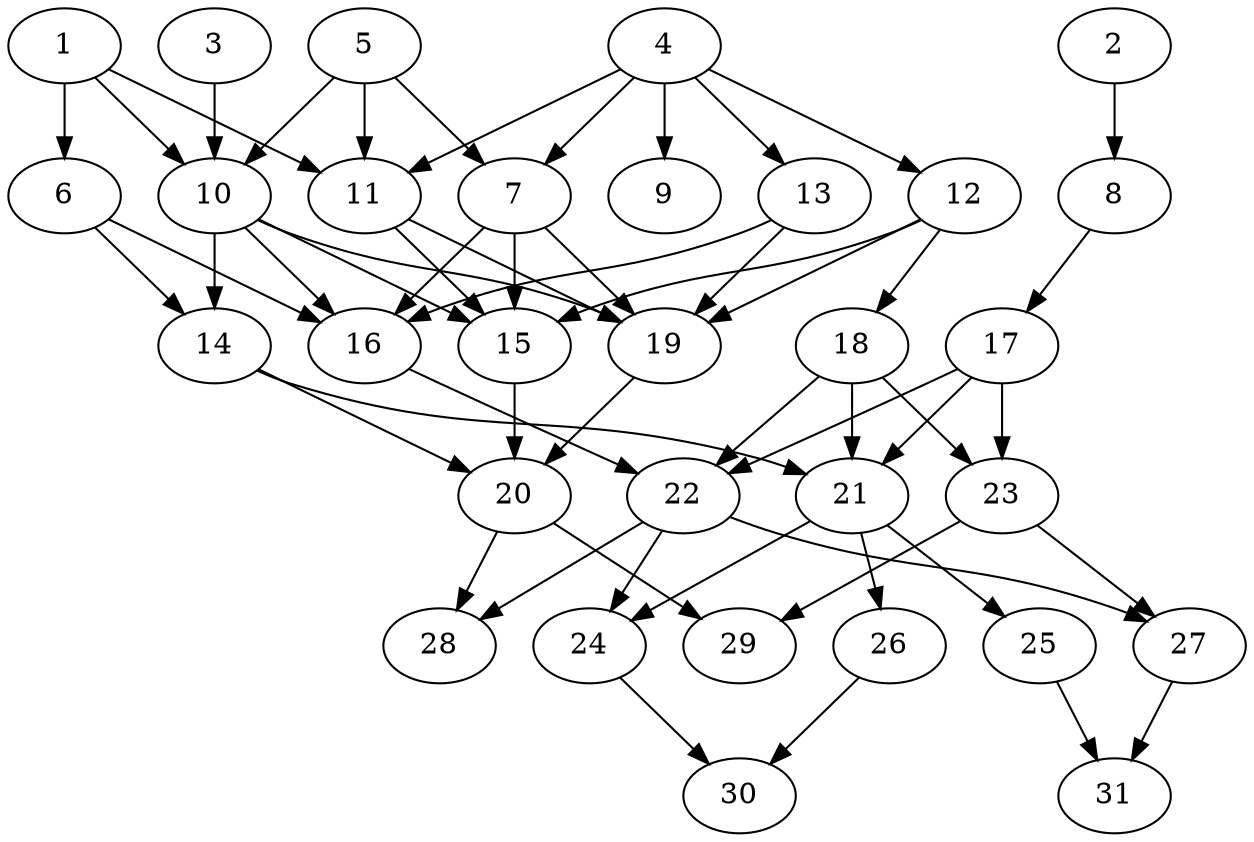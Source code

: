 // DAG (tier=2-normal, mode=compute, n=31, ccr=0.380, fat=0.595, density=0.521, regular=0.472, jump=0.164, mindata=524288, maxdata=8388608)
// DAG automatically generated by daggen at Sun Aug 24 16:33:33 2025
// /home/ermia/Project/Environments/daggen/bin/daggen --dot --ccr 0.380 --fat 0.595 --regular 0.472 --density 0.521 --jump 0.164 --mindata 524288 --maxdata 8388608 -n 31 
digraph G {
  1 [size="11579836066288380", alpha="0.16", expect_size="5789918033144190"]
  1 -> 6 [size ="219215667658752"]
  1 -> 10 [size ="219215667658752"]
  1 -> 11 [size ="219215667658752"]
  2 [size="699024708542899712", alpha="0.02", expect_size="349512354271449856"]
  2 -> 8 [size ="410102804774912"]
  3 [size="718921747260530432", alpha="0.07", expect_size="359460873630265216"]
  3 -> 10 [size ="532450862170112"]
  4 [size="210694159123133497344", alpha="0.14", expect_size="105347079561566748672"]
  4 -> 7 [size ="283264174522368"]
  4 -> 9 [size ="283264174522368"]
  4 -> 11 [size ="283264174522368"]
  4 -> 12 [size ="283264174522368"]
  4 -> 13 [size ="283264174522368"]
  5 [size="4793328556990312", alpha="0.14", expect_size="2396664278495156"]
  5 -> 7 [size ="332943851520000"]
  5 -> 10 [size ="332943851520000"]
  5 -> 11 [size ="332943851520000"]
  6 [size="640377903054188", alpha="0.18", expect_size="320188951527094"]
  6 -> 14 [size ="15062584524800"]
  6 -> 16 [size ="15062584524800"]
  7 [size="77244333638859882496", alpha="0.19", expect_size="38622166819429941248"]
  7 -> 15 [size ="145100109774848"]
  7 -> 16 [size ="145100109774848"]
  7 -> 19 [size ="145100109774848"]
  8 [size="302516378568392576", alpha="0.00", expect_size="151258189284196288"]
  8 -> 17 [size ="109139556564992"]
  9 [size="307855345074585993216", alpha="0.13", expect_size="153927672537292996608"]
  10 [size="9400132664401752", alpha="0.09", expect_size="4700066332200876"]
  10 -> 14 [size ="160049808801792"]
  10 -> 15 [size ="160049808801792"]
  10 -> 16 [size ="160049808801792"]
  10 -> 19 [size ="160049808801792"]
  11 [size="21703070423634149376", alpha="0.20", expect_size="10851535211817074688"]
  11 -> 15 [size ="62244947755008"]
  11 -> 19 [size ="62244947755008"]
  12 [size="125091222181638045696", alpha="0.06", expect_size="62545611090819022848"]
  12 -> 15 [size ="200097291829248"]
  12 -> 18 [size ="200097291829248"]
  12 -> 19 [size ="200097291829248"]
  13 [size="106502894799852404736", alpha="0.13", expect_size="53251447399926202368"]
  13 -> 16 [size ="179748080713728"]
  13 -> 19 [size ="179748080713728"]
  14 [size="416503361273245728768", alpha="0.07", expect_size="208251680636622864384"]
  14 -> 20 [size ="446172015624192"]
  14 -> 21 [size ="446172015624192"]
  15 [size="75840950507303456", alpha="0.16", expect_size="37920475253651728"]
  15 -> 20 [size ="104648086126592"]
  16 [size="37522449907121904", alpha="0.19", expect_size="18761224953560952"]
  16 -> 22 [size ="22287692595200"]
  17 [size="370841767657243264", alpha="0.01", expect_size="185420883828621632"]
  17 -> 21 [size ="194887496499200"]
  17 -> 22 [size ="194887496499200"]
  17 -> 23 [size ="194887496499200"]
  18 [size="196161303200079072", alpha="0.16", expect_size="98080651600039536"]
  18 -> 21 [size ="174429359308800"]
  18 -> 22 [size ="174429359308800"]
  18 -> 23 [size ="174429359308800"]
  19 [size="41079107494144776", alpha="0.15", expect_size="20539553747072388"]
  19 -> 20 [size ="35356380495872"]
  20 [size="11643379567332552", alpha="0.06", expect_size="5821689783666276"]
  20 -> 28 [size ="348770671788032"]
  20 -> 29 [size ="348770671788032"]
  21 [size="4828400340546684", alpha="0.12", expect_size="2414200170273342"]
  21 -> 24 [size ="306131184386048"]
  21 -> 25 [size ="306131184386048"]
  21 -> 26 [size ="306131184386048"]
  22 [size="14077685937563762688", alpha="0.13", expect_size="7038842968781881344"]
  22 -> 24 [size ="46642036211712"]
  22 -> 27 [size ="46642036211712"]
  22 -> 28 [size ="46642036211712"]
  23 [size="250007964476548672", alpha="0.16", expect_size="125003982238274336"]
  23 -> 27 [size ="247155101007872"]
  23 -> 29 [size ="247155101007872"]
  24 [size="367977855721467281408", alpha="0.08", expect_size="183988927860733640704"]
  24 -> 30 [size ="410806944530432"]
  25 [size="10225263289711470", alpha="0.08", expect_size="5112631644855735"]
  25 -> 31 [size ="415280522067968"]
  26 [size="83005361798897952", alpha="0.16", expect_size="41502680899448976"]
  26 -> 30 [size ="224652165120000"]
  27 [size="36689684172111872000", alpha="0.03", expect_size="18344842086055936000"]
  27 -> 31 [size ="88332251955200"]
  28 [size="62766917107249577984", alpha="0.03", expect_size="31383458553624788992"]
  29 [size="327299289535479808000", alpha="0.01", expect_size="163649644767739904000"]
  30 [size="409010228712938930176", alpha="0.10", expect_size="204505114356469465088"]
  31 [size="7832605348211364", alpha="0.17", expect_size="3916302674105682"]
}